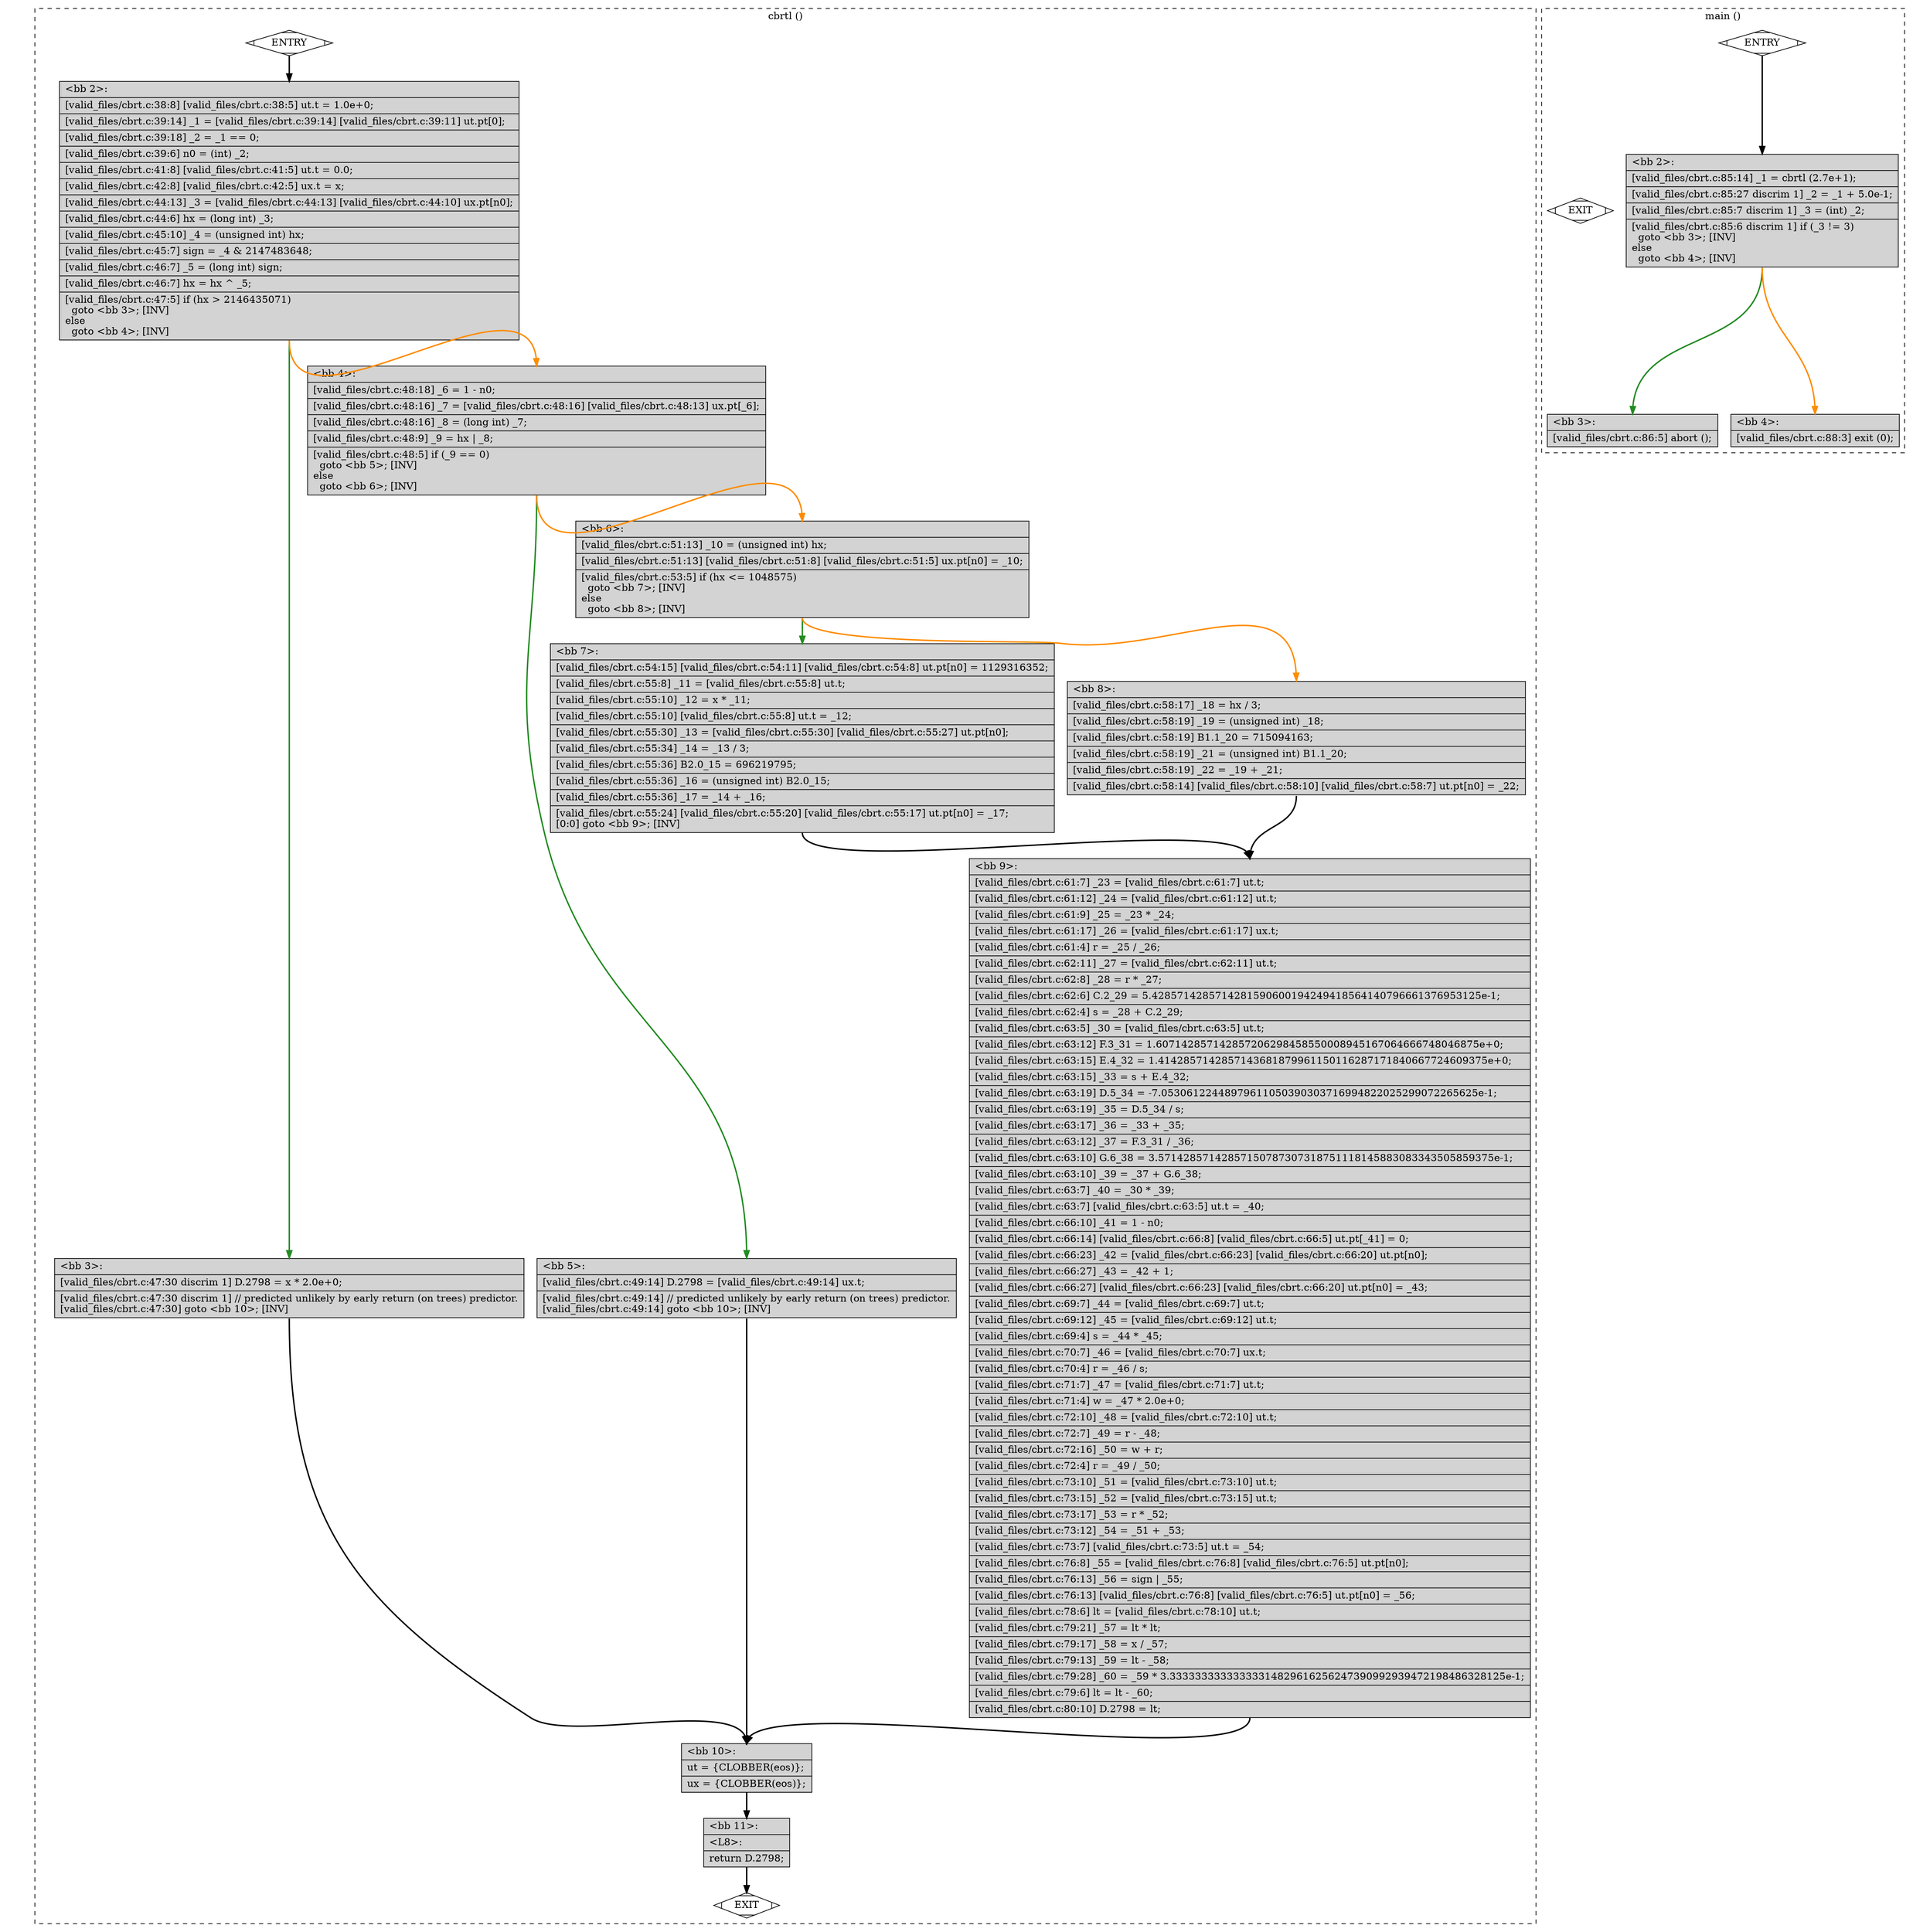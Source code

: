 digraph "a-cbrt.c.015t.cfg" {
overlap=false;
subgraph "cluster_cbrtl" {
	style="dashed";
	color="black";
	label="cbrtl ()";
	fn_0_basic_block_0 [shape=Mdiamond,style=filled,fillcolor=white,label="ENTRY"];

	fn_0_basic_block_1 [shape=Mdiamond,style=filled,fillcolor=white,label="EXIT"];

	fn_0_basic_block_2 [shape=record,style=filled,fillcolor=lightgrey,label="{\<bb\ 2\>:\l\
|[valid_files/cbrt.c:38:8]\ [valid_files/cbrt.c:38:5]\ ut.t\ =\ 1.0e+0;\l\
|[valid_files/cbrt.c:39:14]\ _1\ =\ [valid_files/cbrt.c:39:14]\ [valid_files/cbrt.c:39:11]\ ut.pt[0];\l\
|[valid_files/cbrt.c:39:18]\ _2\ =\ _1\ ==\ 0;\l\
|[valid_files/cbrt.c:39:6]\ n0\ =\ (int)\ _2;\l\
|[valid_files/cbrt.c:41:8]\ [valid_files/cbrt.c:41:5]\ ut.t\ =\ 0.0;\l\
|[valid_files/cbrt.c:42:8]\ [valid_files/cbrt.c:42:5]\ ux.t\ =\ x;\l\
|[valid_files/cbrt.c:44:13]\ _3\ =\ [valid_files/cbrt.c:44:13]\ [valid_files/cbrt.c:44:10]\ ux.pt[n0];\l\
|[valid_files/cbrt.c:44:6]\ hx\ =\ (long\ int)\ _3;\l\
|[valid_files/cbrt.c:45:10]\ _4\ =\ (unsigned\ int)\ hx;\l\
|[valid_files/cbrt.c:45:7]\ sign\ =\ _4\ &\ 2147483648;\l\
|[valid_files/cbrt.c:46:7]\ _5\ =\ (long\ int)\ sign;\l\
|[valid_files/cbrt.c:46:7]\ hx\ =\ hx\ ^\ _5;\l\
|[valid_files/cbrt.c:47:5]\ if\ (hx\ \>\ 2146435071)\l\
\ \ goto\ \<bb\ 3\>;\ [INV]\l\
else\l\
\ \ goto\ \<bb\ 4\>;\ [INV]\l\
}"];

	fn_0_basic_block_3 [shape=record,style=filled,fillcolor=lightgrey,label="{\<bb\ 3\>:\l\
|[valid_files/cbrt.c:47:30\ discrim\ 1]\ D.2798\ =\ x\ *\ 2.0e+0;\l\
|[valid_files/cbrt.c:47:30\ discrim\ 1]\ //\ predicted\ unlikely\ by\ early\ return\ (on\ trees)\ predictor.\l\
[valid_files/cbrt.c:47:30]\ goto\ \<bb\ 10\>;\ [INV]\l\
}"];

	fn_0_basic_block_4 [shape=record,style=filled,fillcolor=lightgrey,label="{\<bb\ 4\>:\l\
|[valid_files/cbrt.c:48:18]\ _6\ =\ 1\ -\ n0;\l\
|[valid_files/cbrt.c:48:16]\ _7\ =\ [valid_files/cbrt.c:48:16]\ [valid_files/cbrt.c:48:13]\ ux.pt[_6];\l\
|[valid_files/cbrt.c:48:16]\ _8\ =\ (long\ int)\ _7;\l\
|[valid_files/cbrt.c:48:9]\ _9\ =\ hx\ \|\ _8;\l\
|[valid_files/cbrt.c:48:5]\ if\ (_9\ ==\ 0)\l\
\ \ goto\ \<bb\ 5\>;\ [INV]\l\
else\l\
\ \ goto\ \<bb\ 6\>;\ [INV]\l\
}"];

	fn_0_basic_block_5 [shape=record,style=filled,fillcolor=lightgrey,label="{\<bb\ 5\>:\l\
|[valid_files/cbrt.c:49:14]\ D.2798\ =\ [valid_files/cbrt.c:49:14]\ ux.t;\l\
|[valid_files/cbrt.c:49:14]\ //\ predicted\ unlikely\ by\ early\ return\ (on\ trees)\ predictor.\l\
[valid_files/cbrt.c:49:14]\ goto\ \<bb\ 10\>;\ [INV]\l\
}"];

	fn_0_basic_block_6 [shape=record,style=filled,fillcolor=lightgrey,label="{\<bb\ 6\>:\l\
|[valid_files/cbrt.c:51:13]\ _10\ =\ (unsigned\ int)\ hx;\l\
|[valid_files/cbrt.c:51:13]\ [valid_files/cbrt.c:51:8]\ [valid_files/cbrt.c:51:5]\ ux.pt[n0]\ =\ _10;\l\
|[valid_files/cbrt.c:53:5]\ if\ (hx\ \<=\ 1048575)\l\
\ \ goto\ \<bb\ 7\>;\ [INV]\l\
else\l\
\ \ goto\ \<bb\ 8\>;\ [INV]\l\
}"];

	fn_0_basic_block_7 [shape=record,style=filled,fillcolor=lightgrey,label="{\<bb\ 7\>:\l\
|[valid_files/cbrt.c:54:15]\ [valid_files/cbrt.c:54:11]\ [valid_files/cbrt.c:54:8]\ ut.pt[n0]\ =\ 1129316352;\l\
|[valid_files/cbrt.c:55:8]\ _11\ =\ [valid_files/cbrt.c:55:8]\ ut.t;\l\
|[valid_files/cbrt.c:55:10]\ _12\ =\ x\ *\ _11;\l\
|[valid_files/cbrt.c:55:10]\ [valid_files/cbrt.c:55:8]\ ut.t\ =\ _12;\l\
|[valid_files/cbrt.c:55:30]\ _13\ =\ [valid_files/cbrt.c:55:30]\ [valid_files/cbrt.c:55:27]\ ut.pt[n0];\l\
|[valid_files/cbrt.c:55:34]\ _14\ =\ _13\ /\ 3;\l\
|[valid_files/cbrt.c:55:36]\ B2.0_15\ =\ 696219795;\l\
|[valid_files/cbrt.c:55:36]\ _16\ =\ (unsigned\ int)\ B2.0_15;\l\
|[valid_files/cbrt.c:55:36]\ _17\ =\ _14\ +\ _16;\l\
|[valid_files/cbrt.c:55:24]\ [valid_files/cbrt.c:55:20]\ [valid_files/cbrt.c:55:17]\ ut.pt[n0]\ =\ _17;\l\
[0:0]\ goto\ \<bb\ 9\>;\ [INV]\l\
}"];

	fn_0_basic_block_8 [shape=record,style=filled,fillcolor=lightgrey,label="{\<bb\ 8\>:\l\
|[valid_files/cbrt.c:58:17]\ _18\ =\ hx\ /\ 3;\l\
|[valid_files/cbrt.c:58:19]\ _19\ =\ (unsigned\ int)\ _18;\l\
|[valid_files/cbrt.c:58:19]\ B1.1_20\ =\ 715094163;\l\
|[valid_files/cbrt.c:58:19]\ _21\ =\ (unsigned\ int)\ B1.1_20;\l\
|[valid_files/cbrt.c:58:19]\ _22\ =\ _19\ +\ _21;\l\
|[valid_files/cbrt.c:58:14]\ [valid_files/cbrt.c:58:10]\ [valid_files/cbrt.c:58:7]\ ut.pt[n0]\ =\ _22;\l\
}"];

	fn_0_basic_block_9 [shape=record,style=filled,fillcolor=lightgrey,label="{\<bb\ 9\>:\l\
|[valid_files/cbrt.c:61:7]\ _23\ =\ [valid_files/cbrt.c:61:7]\ ut.t;\l\
|[valid_files/cbrt.c:61:12]\ _24\ =\ [valid_files/cbrt.c:61:12]\ ut.t;\l\
|[valid_files/cbrt.c:61:9]\ _25\ =\ _23\ *\ _24;\l\
|[valid_files/cbrt.c:61:17]\ _26\ =\ [valid_files/cbrt.c:61:17]\ ux.t;\l\
|[valid_files/cbrt.c:61:4]\ r\ =\ _25\ /\ _26;\l\
|[valid_files/cbrt.c:62:11]\ _27\ =\ [valid_files/cbrt.c:62:11]\ ut.t;\l\
|[valid_files/cbrt.c:62:8]\ _28\ =\ r\ *\ _27;\l\
|[valid_files/cbrt.c:62:6]\ C.2_29\ =\ 5.4285714285714281590600194249418564140796661376953125e-1;\l\
|[valid_files/cbrt.c:62:4]\ s\ =\ _28\ +\ C.2_29;\l\
|[valid_files/cbrt.c:63:5]\ _30\ =\ [valid_files/cbrt.c:63:5]\ ut.t;\l\
|[valid_files/cbrt.c:63:12]\ F.3_31\ =\ 1.607142857142857206298458550008945167064666748046875e+0;\l\
|[valid_files/cbrt.c:63:15]\ E.4_32\ =\ 1.4142857142857143681879961150116287171840667724609375e+0;\l\
|[valid_files/cbrt.c:63:15]\ _33\ =\ s\ +\ E.4_32;\l\
|[valid_files/cbrt.c:63:19]\ D.5_34\ =\ -7.05306122448979611050390303716994822025299072265625e-1;\l\
|[valid_files/cbrt.c:63:19]\ _35\ =\ D.5_34\ /\ s;\l\
|[valid_files/cbrt.c:63:17]\ _36\ =\ _33\ +\ _35;\l\
|[valid_files/cbrt.c:63:12]\ _37\ =\ F.3_31\ /\ _36;\l\
|[valid_files/cbrt.c:63:10]\ G.6_38\ =\ 3.57142857142857150787307318751118145883083343505859375e-1;\l\
|[valid_files/cbrt.c:63:10]\ _39\ =\ _37\ +\ G.6_38;\l\
|[valid_files/cbrt.c:63:7]\ _40\ =\ _30\ *\ _39;\l\
|[valid_files/cbrt.c:63:7]\ [valid_files/cbrt.c:63:5]\ ut.t\ =\ _40;\l\
|[valid_files/cbrt.c:66:10]\ _41\ =\ 1\ -\ n0;\l\
|[valid_files/cbrt.c:66:14]\ [valid_files/cbrt.c:66:8]\ [valid_files/cbrt.c:66:5]\ ut.pt[_41]\ =\ 0;\l\
|[valid_files/cbrt.c:66:23]\ _42\ =\ [valid_files/cbrt.c:66:23]\ [valid_files/cbrt.c:66:20]\ ut.pt[n0];\l\
|[valid_files/cbrt.c:66:27]\ _43\ =\ _42\ +\ 1;\l\
|[valid_files/cbrt.c:66:27]\ [valid_files/cbrt.c:66:23]\ [valid_files/cbrt.c:66:20]\ ut.pt[n0]\ =\ _43;\l\
|[valid_files/cbrt.c:69:7]\ _44\ =\ [valid_files/cbrt.c:69:7]\ ut.t;\l\
|[valid_files/cbrt.c:69:12]\ _45\ =\ [valid_files/cbrt.c:69:12]\ ut.t;\l\
|[valid_files/cbrt.c:69:4]\ s\ =\ _44\ *\ _45;\l\
|[valid_files/cbrt.c:70:7]\ _46\ =\ [valid_files/cbrt.c:70:7]\ ux.t;\l\
|[valid_files/cbrt.c:70:4]\ r\ =\ _46\ /\ s;\l\
|[valid_files/cbrt.c:71:7]\ _47\ =\ [valid_files/cbrt.c:71:7]\ ut.t;\l\
|[valid_files/cbrt.c:71:4]\ w\ =\ _47\ *\ 2.0e+0;\l\
|[valid_files/cbrt.c:72:10]\ _48\ =\ [valid_files/cbrt.c:72:10]\ ut.t;\l\
|[valid_files/cbrt.c:72:7]\ _49\ =\ r\ -\ _48;\l\
|[valid_files/cbrt.c:72:16]\ _50\ =\ w\ +\ r;\l\
|[valid_files/cbrt.c:72:4]\ r\ =\ _49\ /\ _50;\l\
|[valid_files/cbrt.c:73:10]\ _51\ =\ [valid_files/cbrt.c:73:10]\ ut.t;\l\
|[valid_files/cbrt.c:73:15]\ _52\ =\ [valid_files/cbrt.c:73:15]\ ut.t;\l\
|[valid_files/cbrt.c:73:17]\ _53\ =\ r\ *\ _52;\l\
|[valid_files/cbrt.c:73:12]\ _54\ =\ _51\ +\ _53;\l\
|[valid_files/cbrt.c:73:7]\ [valid_files/cbrt.c:73:5]\ ut.t\ =\ _54;\l\
|[valid_files/cbrt.c:76:8]\ _55\ =\ [valid_files/cbrt.c:76:8]\ [valid_files/cbrt.c:76:5]\ ut.pt[n0];\l\
|[valid_files/cbrt.c:76:13]\ _56\ =\ sign\ \|\ _55;\l\
|[valid_files/cbrt.c:76:13]\ [valid_files/cbrt.c:76:8]\ [valid_files/cbrt.c:76:5]\ ut.pt[n0]\ =\ _56;\l\
|[valid_files/cbrt.c:78:6]\ lt\ =\ [valid_files/cbrt.c:78:10]\ ut.t;\l\
|[valid_files/cbrt.c:79:21]\ _57\ =\ lt\ *\ lt;\l\
|[valid_files/cbrt.c:79:17]\ _58\ =\ x\ /\ _57;\l\
|[valid_files/cbrt.c:79:13]\ _59\ =\ lt\ -\ _58;\l\
|[valid_files/cbrt.c:79:28]\ _60\ =\ _59\ *\ 3.33333333333333314829616256247390992939472198486328125e-1;\l\
|[valid_files/cbrt.c:79:6]\ lt\ =\ lt\ -\ _60;\l\
|[valid_files/cbrt.c:80:10]\ D.2798\ =\ lt;\l\
}"];

	fn_0_basic_block_10 [shape=record,style=filled,fillcolor=lightgrey,label="{\<bb\ 10\>:\l\
|ut\ =\ \{CLOBBER(eos)\};\l\
|ux\ =\ \{CLOBBER(eos)\};\l\
}"];

	fn_0_basic_block_11 [shape=record,style=filled,fillcolor=lightgrey,label="{\<bb\ 11\>:\l\
|\<L8\>:\l\
|return\ D.2798;\l\
}"];

	fn_0_basic_block_0:s -> fn_0_basic_block_2:n [style="solid,bold",color=black,weight=100,constraint=true];
	fn_0_basic_block_2:s -> fn_0_basic_block_3:n [style="solid,bold",color=forestgreen,weight=10,constraint=true];
	fn_0_basic_block_2:s -> fn_0_basic_block_4:n [style="solid,bold",color=darkorange,weight=10,constraint=true];
	fn_0_basic_block_3:s -> fn_0_basic_block_10:n [style="solid,bold",color=black,weight=100,constraint=true];
	fn_0_basic_block_4:s -> fn_0_basic_block_5:n [style="solid,bold",color=forestgreen,weight=10,constraint=true];
	fn_0_basic_block_4:s -> fn_0_basic_block_6:n [style="solid,bold",color=darkorange,weight=10,constraint=true];
	fn_0_basic_block_5:s -> fn_0_basic_block_10:n [style="solid,bold",color=black,weight=100,constraint=true];
	fn_0_basic_block_6:s -> fn_0_basic_block_7:n [style="solid,bold",color=forestgreen,weight=10,constraint=true];
	fn_0_basic_block_6:s -> fn_0_basic_block_8:n [style="solid,bold",color=darkorange,weight=10,constraint=true];
	fn_0_basic_block_7:s -> fn_0_basic_block_9:n [style="solid,bold",color=black,weight=100,constraint=true];
	fn_0_basic_block_8:s -> fn_0_basic_block_9:n [style="solid,bold",color=black,weight=100,constraint=true];
	fn_0_basic_block_9:s -> fn_0_basic_block_10:n [style="solid,bold",color=black,weight=100,constraint=true];
	fn_0_basic_block_10:s -> fn_0_basic_block_11:n [style="solid,bold",color=black,weight=100,constraint=true];
	fn_0_basic_block_11:s -> fn_0_basic_block_1:n [style="solid,bold",color=black,weight=10,constraint=true];
	fn_0_basic_block_0:s -> fn_0_basic_block_1:n [style="invis",constraint=true];
}
subgraph "cluster_main" {
	style="dashed";
	color="black";
	label="main ()";
	fn_1_basic_block_0 [shape=Mdiamond,style=filled,fillcolor=white,label="ENTRY"];

	fn_1_basic_block_1 [shape=Mdiamond,style=filled,fillcolor=white,label="EXIT"];

	fn_1_basic_block_2 [shape=record,style=filled,fillcolor=lightgrey,label="{\<bb\ 2\>:\l\
|[valid_files/cbrt.c:85:14]\ _1\ =\ cbrtl\ (2.7e+1);\l\
|[valid_files/cbrt.c:85:27\ discrim\ 1]\ _2\ =\ _1\ +\ 5.0e-1;\l\
|[valid_files/cbrt.c:85:7\ discrim\ 1]\ _3\ =\ (int)\ _2;\l\
|[valid_files/cbrt.c:85:6\ discrim\ 1]\ if\ (_3\ !=\ 3)\l\
\ \ goto\ \<bb\ 3\>;\ [INV]\l\
else\l\
\ \ goto\ \<bb\ 4\>;\ [INV]\l\
}"];

	fn_1_basic_block_3 [shape=record,style=filled,fillcolor=lightgrey,label="{\<bb\ 3\>:\l\
|[valid_files/cbrt.c:86:5]\ abort\ ();\l\
}"];

	fn_1_basic_block_4 [shape=record,style=filled,fillcolor=lightgrey,label="{\<bb\ 4\>:\l\
|[valid_files/cbrt.c:88:3]\ exit\ (0);\l\
}"];

	fn_1_basic_block_0:s -> fn_1_basic_block_2:n [style="solid,bold",color=black,weight=100,constraint=true];
	fn_1_basic_block_2:s -> fn_1_basic_block_3:n [style="solid,bold",color=forestgreen,weight=10,constraint=true];
	fn_1_basic_block_2:s -> fn_1_basic_block_4:n [style="solid,bold",color=darkorange,weight=10,constraint=true];
	fn_1_basic_block_0:s -> fn_1_basic_block_1:n [style="invis",constraint=true];
}
}
